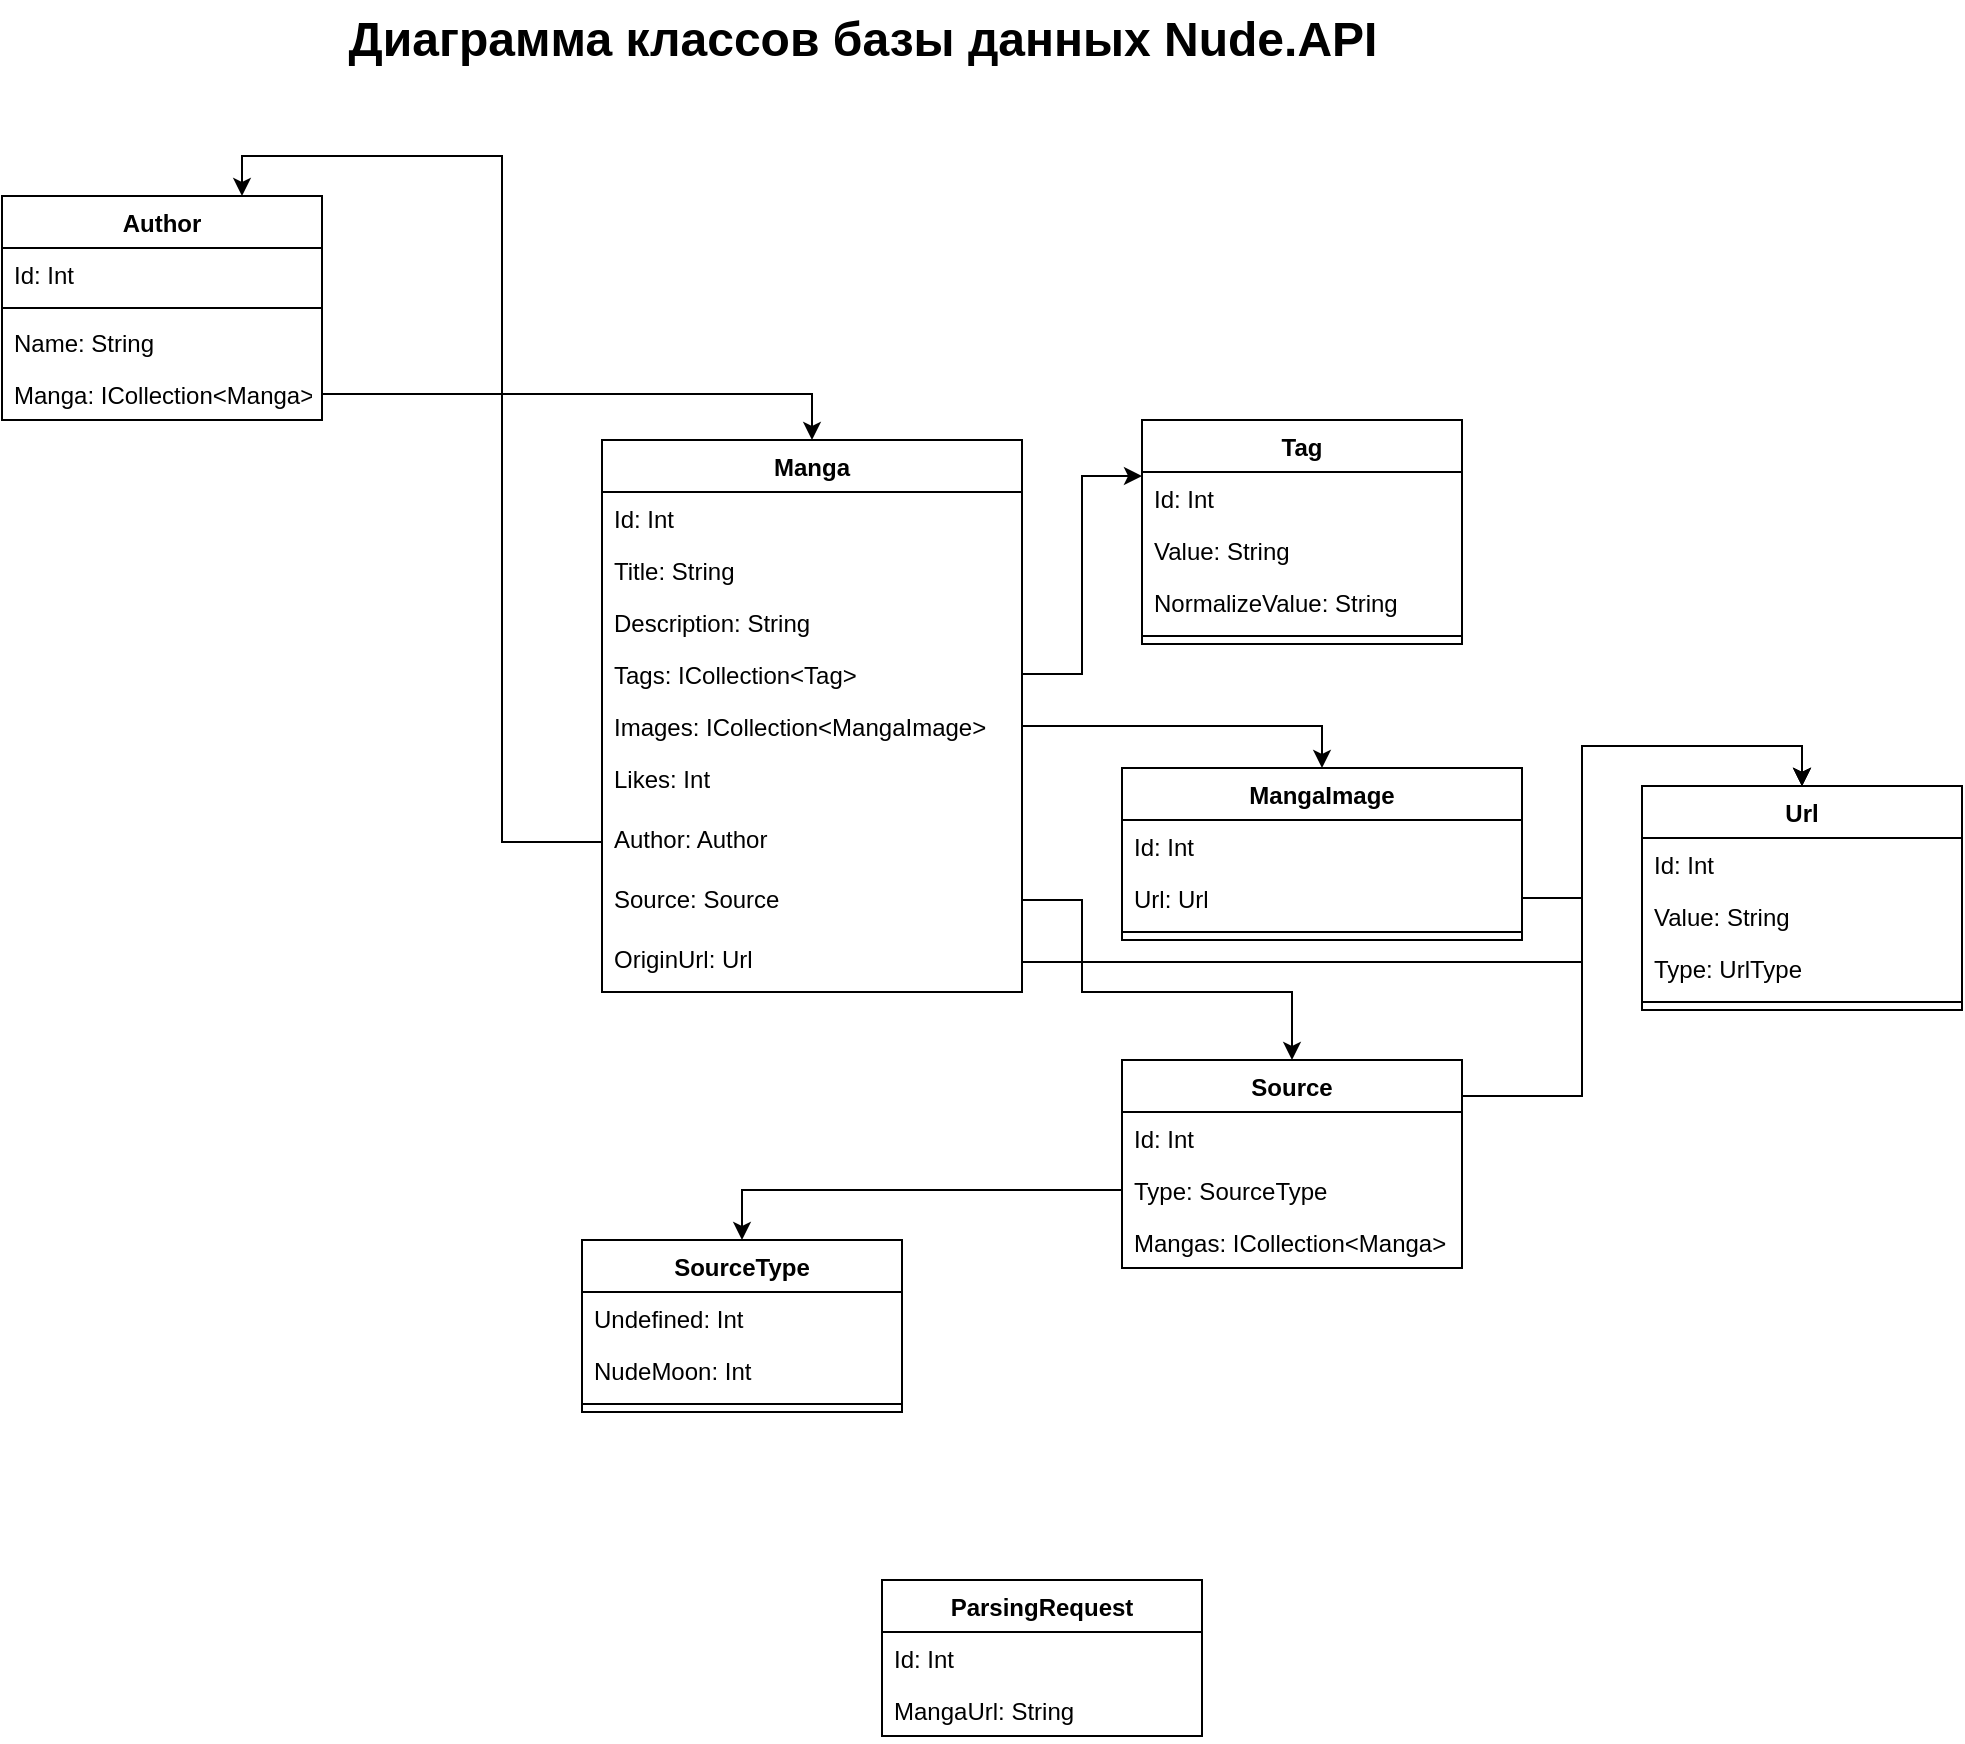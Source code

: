 <mxfile version="20.8.16" type="device"><diagram name="Страница 1" id="Lf1kWXinnTNWuycebK34"><mxGraphModel dx="1861" dy="1728" grid="1" gridSize="10" guides="1" tooltips="1" connect="1" arrows="1" fold="1" page="1" pageScale="1" pageWidth="827" pageHeight="1169" math="0" shadow="0"><root><mxCell id="0"/><mxCell id="1" parent="0"/><mxCell id="dUKBcLy0vENA79N4GeJ2-1" value="Manga" style="swimlane;fontStyle=1;align=center;verticalAlign=top;childLayout=stackLayout;horizontal=1;startSize=26;horizontalStack=0;resizeParent=1;resizeParentMax=0;resizeLast=0;collapsible=1;marginBottom=0;" vertex="1" parent="1"><mxGeometry x="120" y="110" width="210" height="276" as="geometry"/></mxCell><mxCell id="dUKBcLy0vENA79N4GeJ2-2" value="Id: Int" style="text;strokeColor=none;fillColor=none;align=left;verticalAlign=top;spacingLeft=4;spacingRight=4;overflow=hidden;rotatable=0;points=[[0,0.5],[1,0.5]];portConstraint=eastwest;" vertex="1" parent="dUKBcLy0vENA79N4GeJ2-1"><mxGeometry y="26" width="210" height="26" as="geometry"/></mxCell><mxCell id="dUKBcLy0vENA79N4GeJ2-5" value="Title: String" style="text;strokeColor=none;fillColor=none;align=left;verticalAlign=top;spacingLeft=4;spacingRight=4;overflow=hidden;rotatable=0;points=[[0,0.5],[1,0.5]];portConstraint=eastwest;" vertex="1" parent="dUKBcLy0vENA79N4GeJ2-1"><mxGeometry y="52" width="210" height="26" as="geometry"/></mxCell><mxCell id="dUKBcLy0vENA79N4GeJ2-6" value="Description: String" style="text;strokeColor=none;fillColor=none;align=left;verticalAlign=top;spacingLeft=4;spacingRight=4;overflow=hidden;rotatable=0;points=[[0,0.5],[1,0.5]];portConstraint=eastwest;" vertex="1" parent="dUKBcLy0vENA79N4GeJ2-1"><mxGeometry y="78" width="210" height="26" as="geometry"/></mxCell><mxCell id="dUKBcLy0vENA79N4GeJ2-34" value="Tags: ICollection&lt;Tag&gt;" style="text;strokeColor=none;fillColor=none;align=left;verticalAlign=top;spacingLeft=4;spacingRight=4;overflow=hidden;rotatable=0;points=[[0,0.5],[1,0.5]];portConstraint=eastwest;" vertex="1" parent="dUKBcLy0vENA79N4GeJ2-1"><mxGeometry y="104" width="210" height="26" as="geometry"/></mxCell><mxCell id="dUKBcLy0vENA79N4GeJ2-36" value="Images: ICollection&lt;MangaImage&gt;" style="text;strokeColor=none;fillColor=none;align=left;verticalAlign=top;spacingLeft=4;spacingRight=4;overflow=hidden;rotatable=0;points=[[0,0.5],[1,0.5]];portConstraint=eastwest;" vertex="1" parent="dUKBcLy0vENA79N4GeJ2-1"><mxGeometry y="130" width="210" height="26" as="geometry"/></mxCell><mxCell id="dUKBcLy0vENA79N4GeJ2-50" value="Likes: Int" style="text;strokeColor=none;fillColor=none;align=left;verticalAlign=top;spacingLeft=4;spacingRight=4;overflow=hidden;rotatable=0;points=[[0,0.5],[1,0.5]];portConstraint=eastwest;" vertex="1" parent="dUKBcLy0vENA79N4GeJ2-1"><mxGeometry y="156" width="210" height="30" as="geometry"/></mxCell><mxCell id="dUKBcLy0vENA79N4GeJ2-59" value="Author: Author" style="text;strokeColor=none;fillColor=none;align=left;verticalAlign=top;spacingLeft=4;spacingRight=4;overflow=hidden;rotatable=0;points=[[0,0.5],[1,0.5]];portConstraint=eastwest;" vertex="1" parent="dUKBcLy0vENA79N4GeJ2-1"><mxGeometry y="186" width="210" height="30" as="geometry"/></mxCell><mxCell id="dUKBcLy0vENA79N4GeJ2-75" value="Source: Source" style="text;strokeColor=none;fillColor=none;align=left;verticalAlign=top;spacingLeft=4;spacingRight=4;overflow=hidden;rotatable=0;points=[[0,0.5],[1,0.5]];portConstraint=eastwest;" vertex="1" parent="dUKBcLy0vENA79N4GeJ2-1"><mxGeometry y="216" width="210" height="30" as="geometry"/></mxCell><mxCell id="dUKBcLy0vENA79N4GeJ2-77" value="OriginUrl: Url" style="text;strokeColor=none;fillColor=none;align=left;verticalAlign=top;spacingLeft=4;spacingRight=4;overflow=hidden;rotatable=0;points=[[0,0.5],[1,0.5]];portConstraint=eastwest;" vertex="1" parent="dUKBcLy0vENA79N4GeJ2-1"><mxGeometry y="246" width="210" height="30" as="geometry"/></mxCell><mxCell id="dUKBcLy0vENA79N4GeJ2-8" value="Url" style="swimlane;fontStyle=1;align=center;verticalAlign=top;childLayout=stackLayout;horizontal=1;startSize=26;horizontalStack=0;resizeParent=1;resizeParentMax=0;resizeLast=0;collapsible=1;marginBottom=0;" vertex="1" parent="1"><mxGeometry x="640" y="283" width="160" height="112" as="geometry"/></mxCell><mxCell id="dUKBcLy0vENA79N4GeJ2-9" value="Id: Int" style="text;strokeColor=none;fillColor=none;align=left;verticalAlign=top;spacingLeft=4;spacingRight=4;overflow=hidden;rotatable=0;points=[[0,0.5],[1,0.5]];portConstraint=eastwest;" vertex="1" parent="dUKBcLy0vENA79N4GeJ2-8"><mxGeometry y="26" width="160" height="26" as="geometry"/></mxCell><mxCell id="dUKBcLy0vENA79N4GeJ2-12" value="Value: String" style="text;strokeColor=none;fillColor=none;align=left;verticalAlign=top;spacingLeft=4;spacingRight=4;overflow=hidden;rotatable=0;points=[[0,0.5],[1,0.5]];portConstraint=eastwest;" vertex="1" parent="dUKBcLy0vENA79N4GeJ2-8"><mxGeometry y="52" width="160" height="26" as="geometry"/></mxCell><mxCell id="dUKBcLy0vENA79N4GeJ2-13" value="Type: UrlType" style="text;strokeColor=none;fillColor=none;align=left;verticalAlign=top;spacingLeft=4;spacingRight=4;overflow=hidden;rotatable=0;points=[[0,0.5],[1,0.5]];portConstraint=eastwest;" vertex="1" parent="dUKBcLy0vENA79N4GeJ2-8"><mxGeometry y="78" width="160" height="26" as="geometry"/></mxCell><mxCell id="dUKBcLy0vENA79N4GeJ2-10" value="" style="line;strokeWidth=1;fillColor=none;align=left;verticalAlign=middle;spacingTop=-1;spacingLeft=3;spacingRight=3;rotatable=0;labelPosition=right;points=[];portConstraint=eastwest;strokeColor=inherit;" vertex="1" parent="dUKBcLy0vENA79N4GeJ2-8"><mxGeometry y="104" width="160" height="8" as="geometry"/></mxCell><mxCell id="dUKBcLy0vENA79N4GeJ2-16" value="MangaImage" style="swimlane;fontStyle=1;align=center;verticalAlign=top;childLayout=stackLayout;horizontal=1;startSize=26;horizontalStack=0;resizeParent=1;resizeParentMax=0;resizeLast=0;collapsible=1;marginBottom=0;" vertex="1" parent="1"><mxGeometry x="380" y="274" width="200" height="86" as="geometry"/></mxCell><mxCell id="dUKBcLy0vENA79N4GeJ2-17" value="Id: Int" style="text;strokeColor=none;fillColor=none;align=left;verticalAlign=top;spacingLeft=4;spacingRight=4;overflow=hidden;rotatable=0;points=[[0,0.5],[1,0.5]];portConstraint=eastwest;" vertex="1" parent="dUKBcLy0vENA79N4GeJ2-16"><mxGeometry y="26" width="200" height="26" as="geometry"/></mxCell><mxCell id="dUKBcLy0vENA79N4GeJ2-23" value="Url: Url" style="text;strokeColor=none;fillColor=none;align=left;verticalAlign=top;spacingLeft=4;spacingRight=4;overflow=hidden;rotatable=0;points=[[0,0.5],[1,0.5]];portConstraint=eastwest;" vertex="1" parent="dUKBcLy0vENA79N4GeJ2-16"><mxGeometry y="52" width="200" height="26" as="geometry"/></mxCell><mxCell id="dUKBcLy0vENA79N4GeJ2-18" value="" style="line;strokeWidth=1;fillColor=none;align=left;verticalAlign=middle;spacingTop=-1;spacingLeft=3;spacingRight=3;rotatable=0;labelPosition=right;points=[];portConstraint=eastwest;strokeColor=inherit;" vertex="1" parent="dUKBcLy0vENA79N4GeJ2-16"><mxGeometry y="78" width="200" height="8" as="geometry"/></mxCell><mxCell id="dUKBcLy0vENA79N4GeJ2-24" style="edgeStyle=orthogonalEdgeStyle;rounded=0;orthogonalLoop=1;jettySize=auto;html=1;entryX=0.5;entryY=0;entryDx=0;entryDy=0;exitX=1;exitY=0.5;exitDx=0;exitDy=0;" edge="1" parent="1" source="dUKBcLy0vENA79N4GeJ2-36" target="dUKBcLy0vENA79N4GeJ2-16"><mxGeometry relative="1" as="geometry"/></mxCell><mxCell id="dUKBcLy0vENA79N4GeJ2-25" style="edgeStyle=orthogonalEdgeStyle;rounded=0;orthogonalLoop=1;jettySize=auto;html=1;entryX=0.5;entryY=0;entryDx=0;entryDy=0;" edge="1" parent="1" source="dUKBcLy0vENA79N4GeJ2-23" target="dUKBcLy0vENA79N4GeJ2-8"><mxGeometry relative="1" as="geometry"/></mxCell><mxCell id="dUKBcLy0vENA79N4GeJ2-26" value="Tag" style="swimlane;fontStyle=1;align=center;verticalAlign=top;childLayout=stackLayout;horizontal=1;startSize=26;horizontalStack=0;resizeParent=1;resizeParentMax=0;resizeLast=0;collapsible=1;marginBottom=0;" vertex="1" parent="1"><mxGeometry x="390" y="100" width="160" height="112" as="geometry"/></mxCell><mxCell id="dUKBcLy0vENA79N4GeJ2-27" value="Id: Int" style="text;strokeColor=none;fillColor=none;align=left;verticalAlign=top;spacingLeft=4;spacingRight=4;overflow=hidden;rotatable=0;points=[[0,0.5],[1,0.5]];portConstraint=eastwest;" vertex="1" parent="dUKBcLy0vENA79N4GeJ2-26"><mxGeometry y="26" width="160" height="26" as="geometry"/></mxCell><mxCell id="dUKBcLy0vENA79N4GeJ2-30" value="Value: String" style="text;strokeColor=none;fillColor=none;align=left;verticalAlign=top;spacingLeft=4;spacingRight=4;overflow=hidden;rotatable=0;points=[[0,0.5],[1,0.5]];portConstraint=eastwest;" vertex="1" parent="dUKBcLy0vENA79N4GeJ2-26"><mxGeometry y="52" width="160" height="26" as="geometry"/></mxCell><mxCell id="dUKBcLy0vENA79N4GeJ2-31" value="NormalizeValue: String" style="text;strokeColor=none;fillColor=none;align=left;verticalAlign=top;spacingLeft=4;spacingRight=4;overflow=hidden;rotatable=0;points=[[0,0.5],[1,0.5]];portConstraint=eastwest;" vertex="1" parent="dUKBcLy0vENA79N4GeJ2-26"><mxGeometry y="78" width="160" height="26" as="geometry"/></mxCell><mxCell id="dUKBcLy0vENA79N4GeJ2-28" value="" style="line;strokeWidth=1;fillColor=none;align=left;verticalAlign=middle;spacingTop=-1;spacingLeft=3;spacingRight=3;rotatable=0;labelPosition=right;points=[];portConstraint=eastwest;strokeColor=inherit;" vertex="1" parent="dUKBcLy0vENA79N4GeJ2-26"><mxGeometry y="104" width="160" height="8" as="geometry"/></mxCell><mxCell id="dUKBcLy0vENA79N4GeJ2-35" style="edgeStyle=orthogonalEdgeStyle;rounded=0;orthogonalLoop=1;jettySize=auto;html=1;entryX=0;entryY=0.25;entryDx=0;entryDy=0;" edge="1" parent="1" source="dUKBcLy0vENA79N4GeJ2-34" target="dUKBcLy0vENA79N4GeJ2-26"><mxGeometry relative="1" as="geometry"/></mxCell><mxCell id="dUKBcLy0vENA79N4GeJ2-37" value="SourceType" style="swimlane;fontStyle=1;align=center;verticalAlign=top;childLayout=stackLayout;horizontal=1;startSize=26;horizontalStack=0;resizeParent=1;resizeParentMax=0;resizeLast=0;collapsible=1;marginBottom=0;" vertex="1" parent="1"><mxGeometry x="110" y="510" width="160" height="86" as="geometry"/></mxCell><mxCell id="dUKBcLy0vENA79N4GeJ2-44" value="Undefined: Int" style="text;strokeColor=none;fillColor=none;align=left;verticalAlign=top;spacingLeft=4;spacingRight=4;overflow=hidden;rotatable=0;points=[[0,0.5],[1,0.5]];portConstraint=eastwest;" vertex="1" parent="dUKBcLy0vENA79N4GeJ2-37"><mxGeometry y="26" width="160" height="26" as="geometry"/></mxCell><mxCell id="dUKBcLy0vENA79N4GeJ2-38" value="NudeMoon: Int" style="text;strokeColor=none;fillColor=none;align=left;verticalAlign=top;spacingLeft=4;spacingRight=4;overflow=hidden;rotatable=0;points=[[0,0.5],[1,0.5]];portConstraint=eastwest;" vertex="1" parent="dUKBcLy0vENA79N4GeJ2-37"><mxGeometry y="52" width="160" height="26" as="geometry"/></mxCell><mxCell id="dUKBcLy0vENA79N4GeJ2-39" value="" style="line;strokeWidth=1;fillColor=none;align=left;verticalAlign=middle;spacingTop=-1;spacingLeft=3;spacingRight=3;rotatable=0;labelPosition=right;points=[];portConstraint=eastwest;strokeColor=inherit;" vertex="1" parent="dUKBcLy0vENA79N4GeJ2-37"><mxGeometry y="78" width="160" height="8" as="geometry"/></mxCell><mxCell id="dUKBcLy0vENA79N4GeJ2-51" value="Author" style="swimlane;fontStyle=1;align=center;verticalAlign=top;childLayout=stackLayout;horizontal=1;startSize=26;horizontalStack=0;resizeParent=1;resizeParentMax=0;resizeLast=0;collapsible=1;marginBottom=0;" vertex="1" parent="1"><mxGeometry x="-180" y="-12" width="160" height="112" as="geometry"/></mxCell><mxCell id="dUKBcLy0vENA79N4GeJ2-52" value="Id: Int" style="text;strokeColor=none;fillColor=none;align=left;verticalAlign=top;spacingLeft=4;spacingRight=4;overflow=hidden;rotatable=0;points=[[0,0.5],[1,0.5]];portConstraint=eastwest;" vertex="1" parent="dUKBcLy0vENA79N4GeJ2-51"><mxGeometry y="26" width="160" height="26" as="geometry"/></mxCell><mxCell id="dUKBcLy0vENA79N4GeJ2-53" value="" style="line;strokeWidth=1;fillColor=none;align=left;verticalAlign=middle;spacingTop=-1;spacingLeft=3;spacingRight=3;rotatable=0;labelPosition=right;points=[];portConstraint=eastwest;strokeColor=inherit;" vertex="1" parent="dUKBcLy0vENA79N4GeJ2-51"><mxGeometry y="52" width="160" height="8" as="geometry"/></mxCell><mxCell id="dUKBcLy0vENA79N4GeJ2-56" value="Name: String" style="text;strokeColor=none;fillColor=none;align=left;verticalAlign=top;spacingLeft=4;spacingRight=4;overflow=hidden;rotatable=0;points=[[0,0.5],[1,0.5]];portConstraint=eastwest;" vertex="1" parent="dUKBcLy0vENA79N4GeJ2-51"><mxGeometry y="60" width="160" height="26" as="geometry"/></mxCell><mxCell id="dUKBcLy0vENA79N4GeJ2-57" value="Manga: ICollection&lt;Manga&gt;" style="text;strokeColor=none;fillColor=none;align=left;verticalAlign=top;spacingLeft=4;spacingRight=4;overflow=hidden;rotatable=0;points=[[0,0.5],[1,0.5]];portConstraint=eastwest;" vertex="1" parent="dUKBcLy0vENA79N4GeJ2-51"><mxGeometry y="86" width="160" height="26" as="geometry"/></mxCell><mxCell id="dUKBcLy0vENA79N4GeJ2-58" style="edgeStyle=orthogonalEdgeStyle;rounded=0;orthogonalLoop=1;jettySize=auto;html=1;entryX=0.5;entryY=0;entryDx=0;entryDy=0;" edge="1" parent="1" source="dUKBcLy0vENA79N4GeJ2-57" target="dUKBcLy0vENA79N4GeJ2-1"><mxGeometry relative="1" as="geometry"/></mxCell><mxCell id="dUKBcLy0vENA79N4GeJ2-60" style="edgeStyle=orthogonalEdgeStyle;rounded=0;orthogonalLoop=1;jettySize=auto;html=1;entryX=0.75;entryY=0;entryDx=0;entryDy=0;" edge="1" parent="1" source="dUKBcLy0vENA79N4GeJ2-59" target="dUKBcLy0vENA79N4GeJ2-51"><mxGeometry relative="1" as="geometry"><Array as="points"><mxPoint x="70" y="311"/><mxPoint x="70" y="-32"/><mxPoint x="-60" y="-32"/></Array></mxGeometry></mxCell><mxCell id="dUKBcLy0vENA79N4GeJ2-63" value="Диаграмма классов базы данных Nude.API" style="text;strokeColor=none;fillColor=none;html=1;fontSize=24;fontStyle=1;verticalAlign=middle;align=center;" vertex="1" parent="1"><mxGeometry x="200" y="-110" width="100" height="40" as="geometry"/></mxCell><mxCell id="dUKBcLy0vENA79N4GeJ2-73" style="edgeStyle=orthogonalEdgeStyle;rounded=0;orthogonalLoop=1;jettySize=auto;html=1;entryX=0.5;entryY=0;entryDx=0;entryDy=0;" edge="1" parent="1" source="dUKBcLy0vENA79N4GeJ2-65" target="dUKBcLy0vENA79N4GeJ2-8"><mxGeometry relative="1" as="geometry"><Array as="points"><mxPoint x="610" y="438"/><mxPoint x="610" y="263"/><mxPoint x="720" y="263"/></Array></mxGeometry></mxCell><mxCell id="dUKBcLy0vENA79N4GeJ2-65" value="Source" style="swimlane;fontStyle=1;align=center;verticalAlign=top;childLayout=stackLayout;horizontal=1;startSize=26;horizontalStack=0;resizeParent=1;resizeParentMax=0;resizeLast=0;collapsible=1;marginBottom=0;" vertex="1" parent="1"><mxGeometry x="380" y="420" width="170" height="104" as="geometry"/></mxCell><mxCell id="dUKBcLy0vENA79N4GeJ2-66" value="Id: Int" style="text;strokeColor=none;fillColor=none;align=left;verticalAlign=top;spacingLeft=4;spacingRight=4;overflow=hidden;rotatable=0;points=[[0,0.5],[1,0.5]];portConstraint=eastwest;" vertex="1" parent="dUKBcLy0vENA79N4GeJ2-65"><mxGeometry y="26" width="170" height="26" as="geometry"/></mxCell><mxCell id="dUKBcLy0vENA79N4GeJ2-70" value="Type: SourceType" style="text;strokeColor=none;fillColor=none;align=left;verticalAlign=top;spacingLeft=4;spacingRight=4;overflow=hidden;rotatable=0;points=[[0,0.5],[1,0.5]];portConstraint=eastwest;" vertex="1" parent="dUKBcLy0vENA79N4GeJ2-65"><mxGeometry y="52" width="170" height="26" as="geometry"/></mxCell><mxCell id="dUKBcLy0vENA79N4GeJ2-84" value="Mangas: ICollection&lt;Manga&gt;" style="text;strokeColor=none;fillColor=none;align=left;verticalAlign=top;spacingLeft=4;spacingRight=4;overflow=hidden;rotatable=0;points=[[0,0.5],[1,0.5]];portConstraint=eastwest;" vertex="1" parent="dUKBcLy0vENA79N4GeJ2-65"><mxGeometry y="78" width="170" height="26" as="geometry"/></mxCell><mxCell id="dUKBcLy0vENA79N4GeJ2-74" style="edgeStyle=orthogonalEdgeStyle;rounded=0;orthogonalLoop=1;jettySize=auto;html=1;entryX=0.5;entryY=0;entryDx=0;entryDy=0;" edge="1" parent="1" source="dUKBcLy0vENA79N4GeJ2-70" target="dUKBcLy0vENA79N4GeJ2-37"><mxGeometry relative="1" as="geometry"/></mxCell><mxCell id="dUKBcLy0vENA79N4GeJ2-76" style="edgeStyle=orthogonalEdgeStyle;rounded=0;orthogonalLoop=1;jettySize=auto;html=1;entryX=0.5;entryY=0;entryDx=0;entryDy=0;" edge="1" parent="1" source="dUKBcLy0vENA79N4GeJ2-75" target="dUKBcLy0vENA79N4GeJ2-65"><mxGeometry relative="1" as="geometry"><Array as="points"><mxPoint x="360" y="340"/><mxPoint x="360" y="386"/></Array></mxGeometry></mxCell><mxCell id="dUKBcLy0vENA79N4GeJ2-78" style="edgeStyle=orthogonalEdgeStyle;rounded=0;orthogonalLoop=1;jettySize=auto;html=1;entryX=0.5;entryY=0;entryDx=0;entryDy=0;" edge="1" parent="1" source="dUKBcLy0vENA79N4GeJ2-77" target="dUKBcLy0vENA79N4GeJ2-8"><mxGeometry relative="1" as="geometry"><Array as="points"><mxPoint x="610" y="371"/><mxPoint x="610" y="263"/><mxPoint x="720" y="263"/></Array></mxGeometry></mxCell><mxCell id="dUKBcLy0vENA79N4GeJ2-79" value="ParsingRequest" style="swimlane;fontStyle=1;align=center;verticalAlign=top;childLayout=stackLayout;horizontal=1;startSize=26;horizontalStack=0;resizeParent=1;resizeParentMax=0;resizeLast=0;collapsible=1;marginBottom=0;" vertex="1" parent="1"><mxGeometry x="260" y="680" width="160" height="78" as="geometry"/></mxCell><mxCell id="dUKBcLy0vENA79N4GeJ2-80" value="Id: Int" style="text;strokeColor=none;fillColor=none;align=left;verticalAlign=top;spacingLeft=4;spacingRight=4;overflow=hidden;rotatable=0;points=[[0,0.5],[1,0.5]];portConstraint=eastwest;" vertex="1" parent="dUKBcLy0vENA79N4GeJ2-79"><mxGeometry y="26" width="160" height="26" as="geometry"/></mxCell><mxCell id="dUKBcLy0vENA79N4GeJ2-83" value="MangaUrl: String" style="text;strokeColor=none;fillColor=none;align=left;verticalAlign=top;spacingLeft=4;spacingRight=4;overflow=hidden;rotatable=0;points=[[0,0.5],[1,0.5]];portConstraint=eastwest;" vertex="1" parent="dUKBcLy0vENA79N4GeJ2-79"><mxGeometry y="52" width="160" height="26" as="geometry"/></mxCell></root></mxGraphModel></diagram></mxfile>